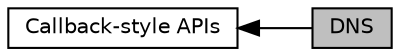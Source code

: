digraph "DNS"
{
  edge [fontname="Helvetica",fontsize="10",labelfontname="Helvetica",labelfontsize="10"];
  node [fontname="Helvetica",fontsize="10",shape=box];
  rankdir=LR;
  Node2 [label="Callback-style APIs",height=0.2,width=0.4,color="black", fillcolor="white", style="filled",URL="$group__lwip__opts__callback.html",tooltip=" "];
  Node1 [label="DNS",height=0.2,width=0.4,color="black", fillcolor="grey75", style="filled", fontcolor="black",tooltip=" "];
  Node2->Node1 [shape=plaintext, dir="back", style="solid"];
}
